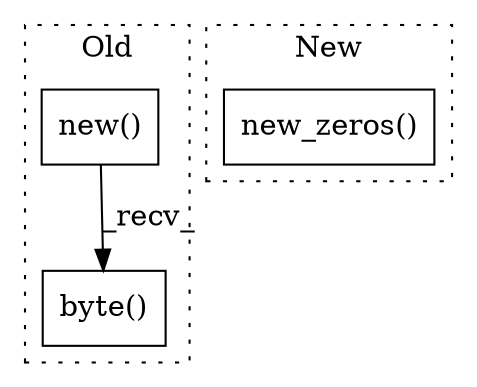 digraph G {
subgraph cluster0 {
1 [label="byte()" a="75" s="6755" l="37" shape="box"];
3 [label="new()" a="75" s="6755,6784" l="15,1" shape="box"];
label = "Old";
style="dotted";
}
subgraph cluster1 {
2 [label="new_zeros()" a="75" s="6755,6790" l="21,1" shape="box"];
label = "New";
style="dotted";
}
3 -> 1 [label="_recv_"];
}